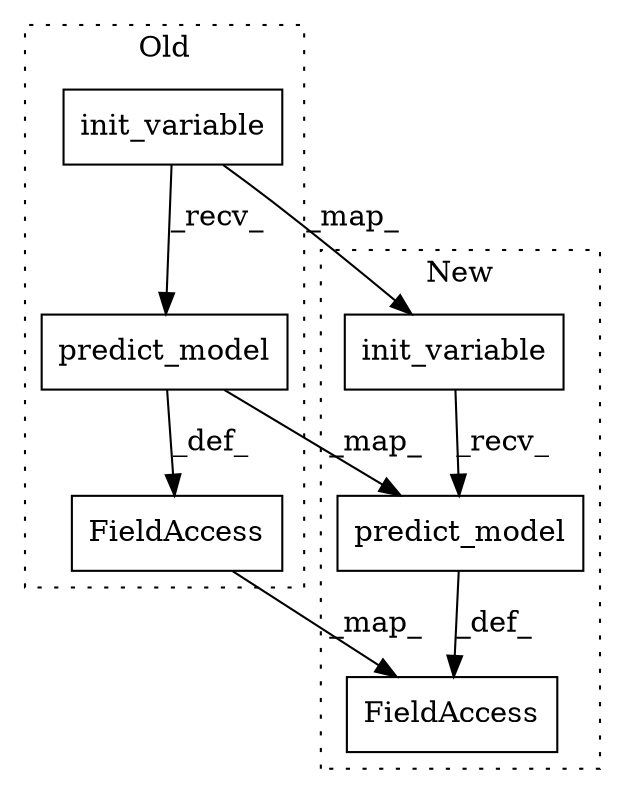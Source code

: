 digraph G {
subgraph cluster0 {
1 [label="predict_model" a="32" s="2824,2938" l="14,1" shape="box"];
4 [label="FieldAccess" a="22" s="2687" l="7" shape="box"];
6 [label="init_variable" a="32" s="2738,2770" l="14,1" shape="box"];
label = "Old";
style="dotted";
}
subgraph cluster1 {
2 [label="predict_model" a="32" s="2587,2686" l="14,1" shape="box"];
3 [label="FieldAccess" a="22" s="2491" l="7" shape="box"];
5 [label="init_variable" a="32" s="2542,2571" l="14,1" shape="box"];
label = "New";
style="dotted";
}
1 -> 2 [label="_map_"];
1 -> 4 [label="_def_"];
2 -> 3 [label="_def_"];
4 -> 3 [label="_map_"];
5 -> 2 [label="_recv_"];
6 -> 1 [label="_recv_"];
6 -> 5 [label="_map_"];
}